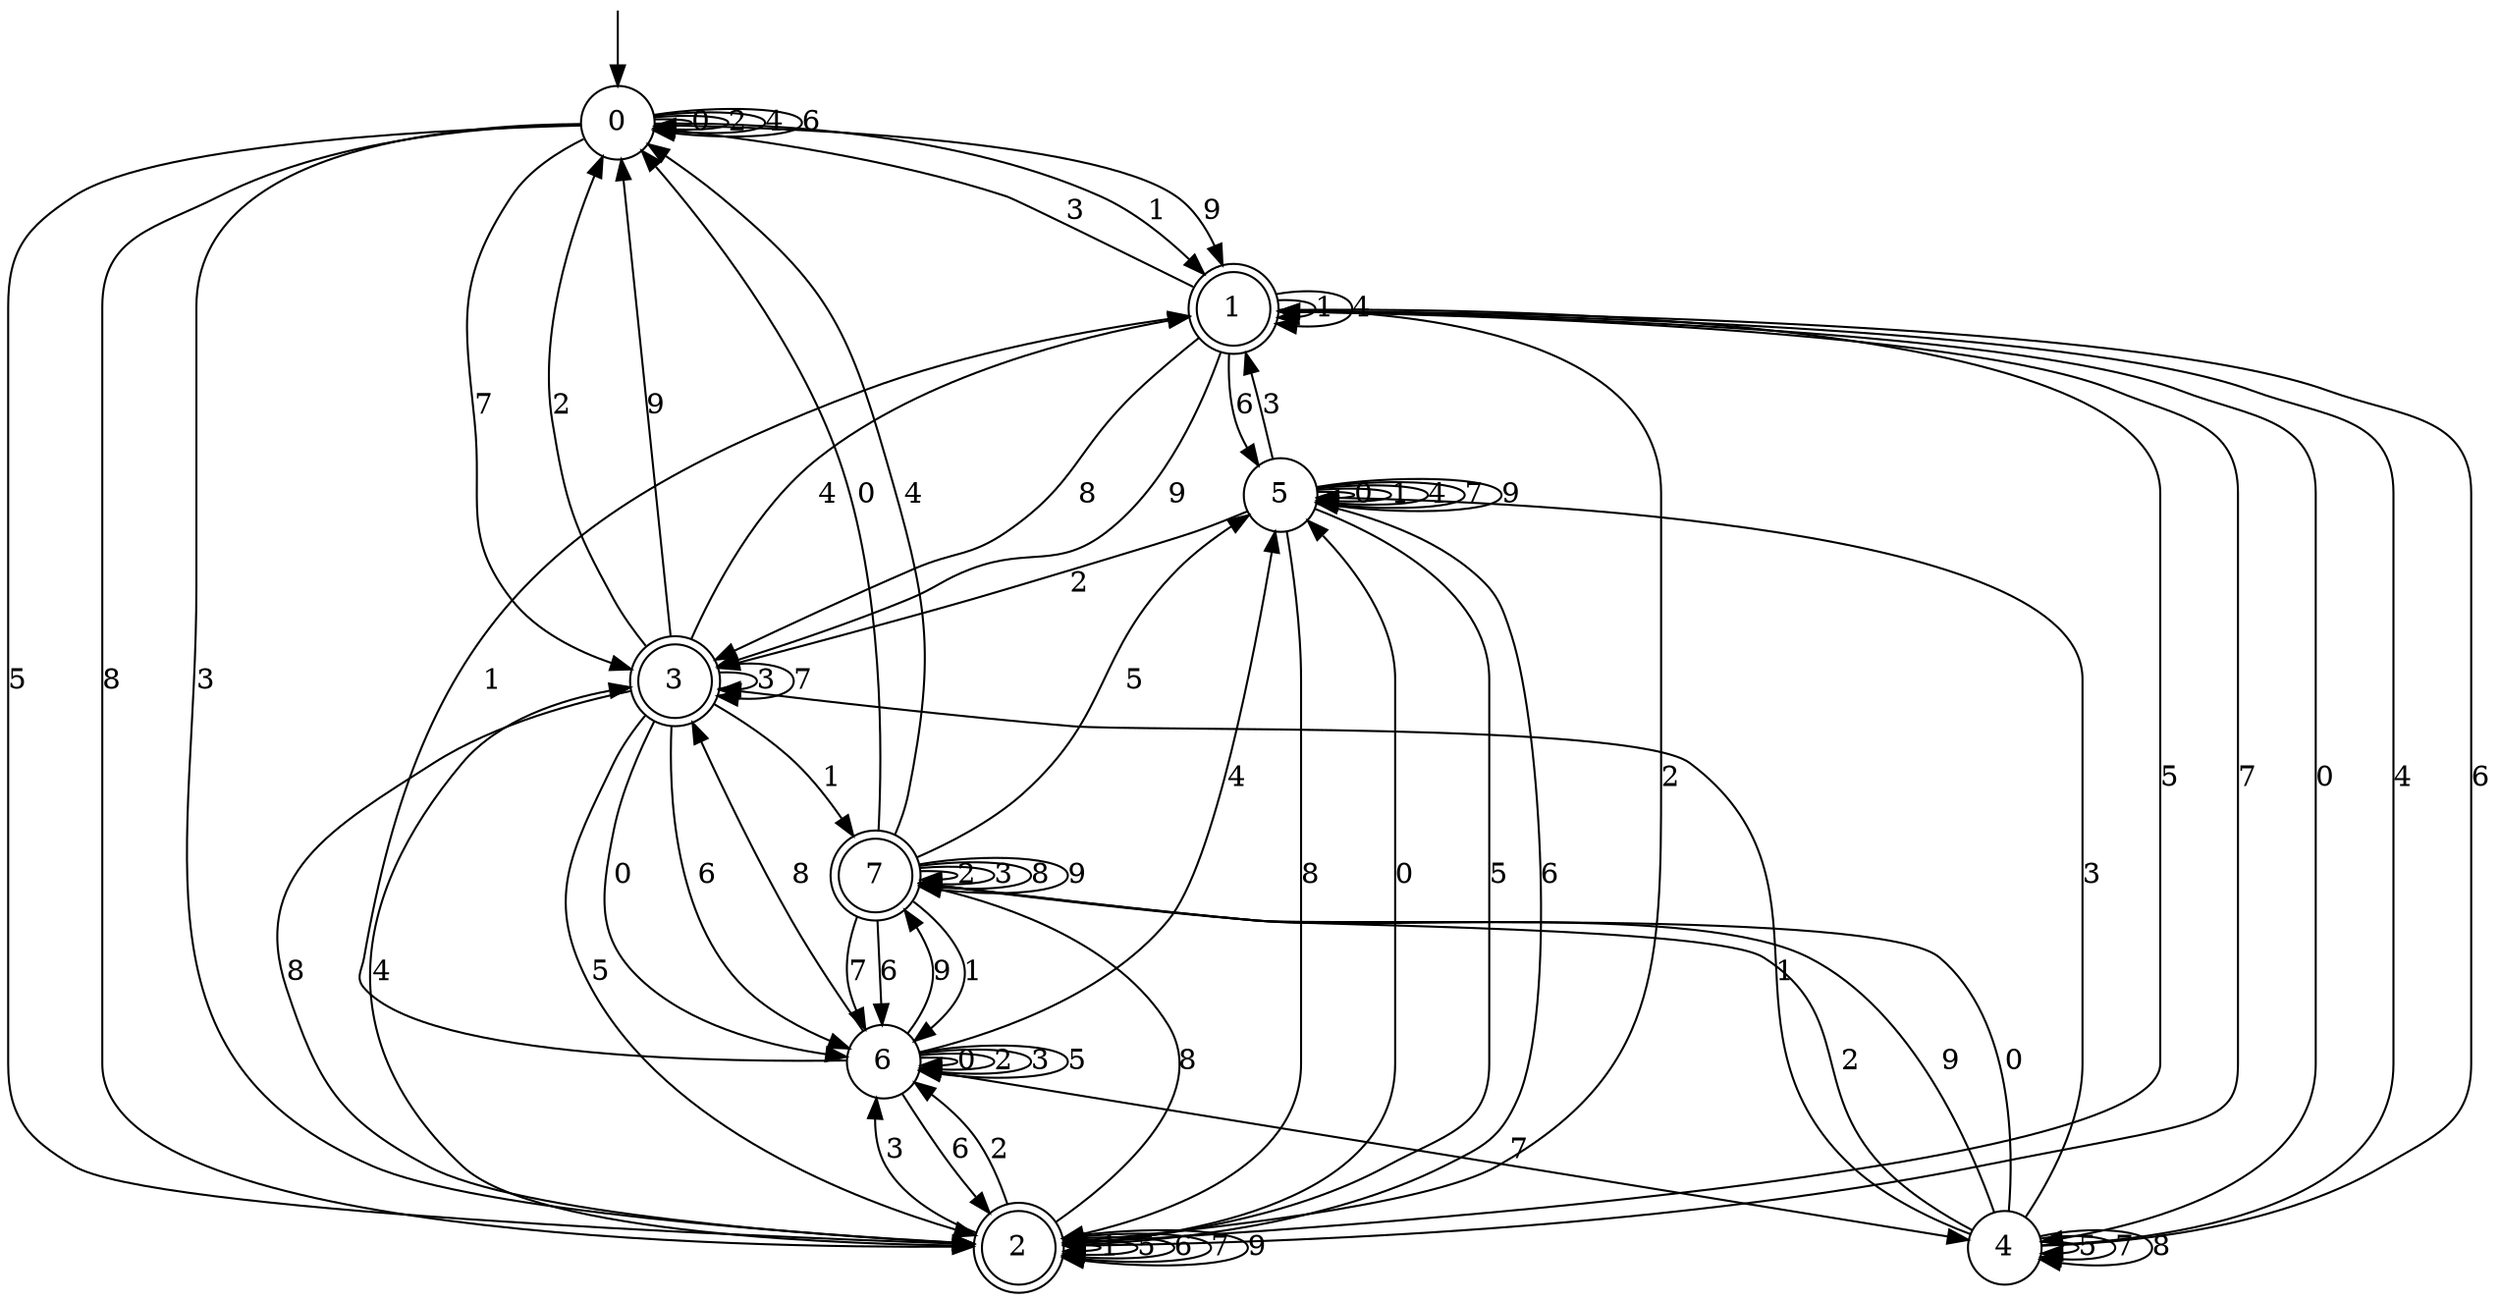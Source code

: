 digraph g {

	s0 [shape="circle" label="0"];
	s1 [shape="doublecircle" label="1"];
	s2 [shape="doublecircle" label="2"];
	s3 [shape="doublecircle" label="3"];
	s4 [shape="circle" label="4"];
	s5 [shape="circle" label="5"];
	s6 [shape="circle" label="6"];
	s7 [shape="doublecircle" label="7"];
	s0 -> s0 [label="0"];
	s0 -> s1 [label="1"];
	s0 -> s0 [label="2"];
	s0 -> s2 [label="3"];
	s0 -> s0 [label="4"];
	s0 -> s2 [label="5"];
	s0 -> s0 [label="6"];
	s0 -> s3 [label="7"];
	s0 -> s2 [label="8"];
	s0 -> s1 [label="9"];
	s1 -> s4 [label="0"];
	s1 -> s1 [label="1"];
	s1 -> s2 [label="2"];
	s1 -> s0 [label="3"];
	s1 -> s1 [label="4"];
	s1 -> s2 [label="5"];
	s1 -> s5 [label="6"];
	s1 -> s2 [label="7"];
	s1 -> s3 [label="8"];
	s1 -> s3 [label="9"];
	s2 -> s5 [label="0"];
	s2 -> s2 [label="1"];
	s2 -> s6 [label="2"];
	s2 -> s6 [label="3"];
	s2 -> s3 [label="4"];
	s2 -> s2 [label="5"];
	s2 -> s2 [label="6"];
	s2 -> s2 [label="7"];
	s2 -> s7 [label="8"];
	s2 -> s2 [label="9"];
	s3 -> s6 [label="0"];
	s3 -> s7 [label="1"];
	s3 -> s0 [label="2"];
	s3 -> s3 [label="3"];
	s3 -> s1 [label="4"];
	s3 -> s2 [label="5"];
	s3 -> s6 [label="6"];
	s3 -> s3 [label="7"];
	s3 -> s2 [label="8"];
	s3 -> s0 [label="9"];
	s4 -> s7 [label="0"];
	s4 -> s3 [label="1"];
	s4 -> s7 [label="2"];
	s4 -> s5 [label="3"];
	s4 -> s1 [label="4"];
	s4 -> s4 [label="5"];
	s4 -> s1 [label="6"];
	s4 -> s4 [label="7"];
	s4 -> s4 [label="8"];
	s4 -> s7 [label="9"];
	s5 -> s5 [label="0"];
	s5 -> s5 [label="1"];
	s5 -> s3 [label="2"];
	s5 -> s1 [label="3"];
	s5 -> s5 [label="4"];
	s5 -> s2 [label="5"];
	s5 -> s2 [label="6"];
	s5 -> s5 [label="7"];
	s5 -> s2 [label="8"];
	s5 -> s5 [label="9"];
	s6 -> s6 [label="0"];
	s6 -> s1 [label="1"];
	s6 -> s6 [label="2"];
	s6 -> s6 [label="3"];
	s6 -> s5 [label="4"];
	s6 -> s6 [label="5"];
	s6 -> s2 [label="6"];
	s6 -> s4 [label="7"];
	s6 -> s3 [label="8"];
	s6 -> s7 [label="9"];
	s7 -> s0 [label="0"];
	s7 -> s6 [label="1"];
	s7 -> s7 [label="2"];
	s7 -> s7 [label="3"];
	s7 -> s0 [label="4"];
	s7 -> s5 [label="5"];
	s7 -> s6 [label="6"];
	s7 -> s6 [label="7"];
	s7 -> s7 [label="8"];
	s7 -> s7 [label="9"];

__start0 [label="" shape="none" width="0" height="0"];
__start0 -> s0;

}
